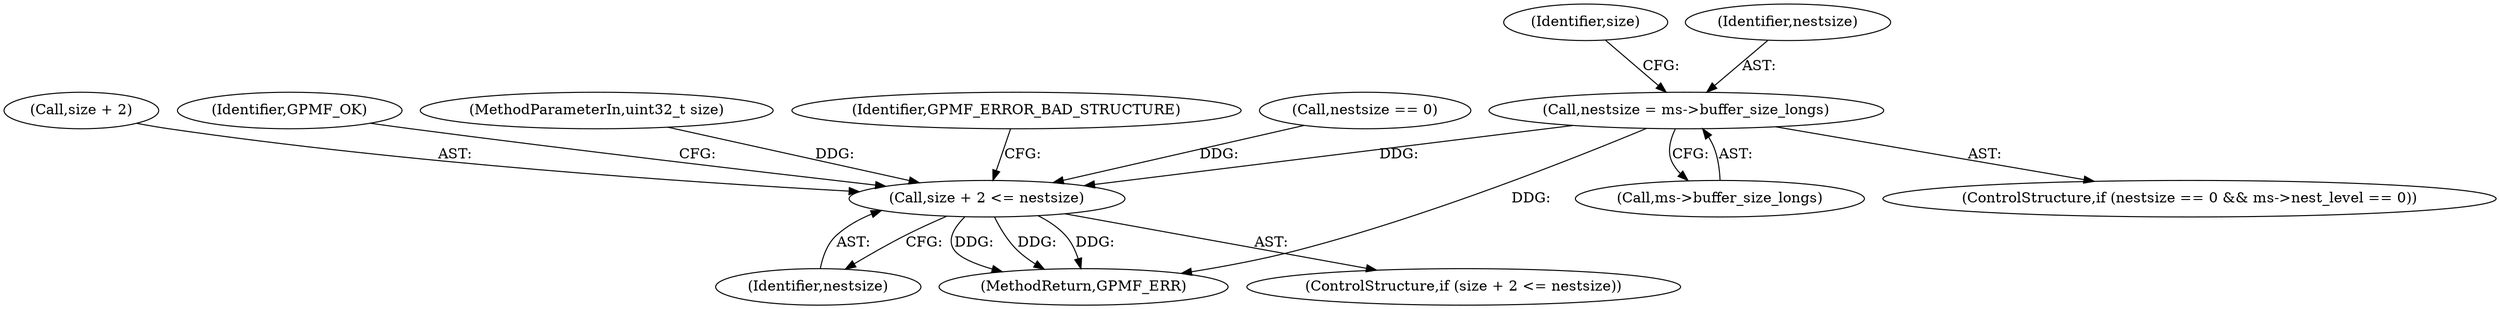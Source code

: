 digraph "0_gpmf-parser_341f12cd5b97ab419e53853ca00176457c9f1681@pointer" {
"1000130" [label="(Call,nestsize = ms->buffer_size_longs)"];
"1000136" [label="(Call,size + 2 <= nestsize)"];
"1000144" [label="(Identifier,GPMF_ERROR_BAD_STRUCTURE)"];
"1000122" [label="(Call,nestsize == 0)"];
"1000137" [label="(Call,size + 2)"];
"1000140" [label="(Identifier,nestsize)"];
"1000138" [label="(Identifier,size)"];
"1000145" [label="(MethodReturn,GPMF_ERR)"];
"1000135" [label="(ControlStructure,if (size + 2 <= nestsize))"];
"1000142" [label="(Identifier,GPMF_OK)"];
"1000132" [label="(Call,ms->buffer_size_longs)"];
"1000136" [label="(Call,size + 2 <= nestsize)"];
"1000130" [label="(Call,nestsize = ms->buffer_size_longs)"];
"1000103" [label="(MethodParameterIn,uint32_t size)"];
"1000120" [label="(ControlStructure,if (nestsize == 0 && ms->nest_level == 0))"];
"1000131" [label="(Identifier,nestsize)"];
"1000130" -> "1000120"  [label="AST: "];
"1000130" -> "1000132"  [label="CFG: "];
"1000131" -> "1000130"  [label="AST: "];
"1000132" -> "1000130"  [label="AST: "];
"1000138" -> "1000130"  [label="CFG: "];
"1000130" -> "1000145"  [label="DDG: "];
"1000130" -> "1000136"  [label="DDG: "];
"1000136" -> "1000135"  [label="AST: "];
"1000136" -> "1000140"  [label="CFG: "];
"1000137" -> "1000136"  [label="AST: "];
"1000140" -> "1000136"  [label="AST: "];
"1000142" -> "1000136"  [label="CFG: "];
"1000144" -> "1000136"  [label="CFG: "];
"1000136" -> "1000145"  [label="DDG: "];
"1000136" -> "1000145"  [label="DDG: "];
"1000136" -> "1000145"  [label="DDG: "];
"1000103" -> "1000136"  [label="DDG: "];
"1000122" -> "1000136"  [label="DDG: "];
}
